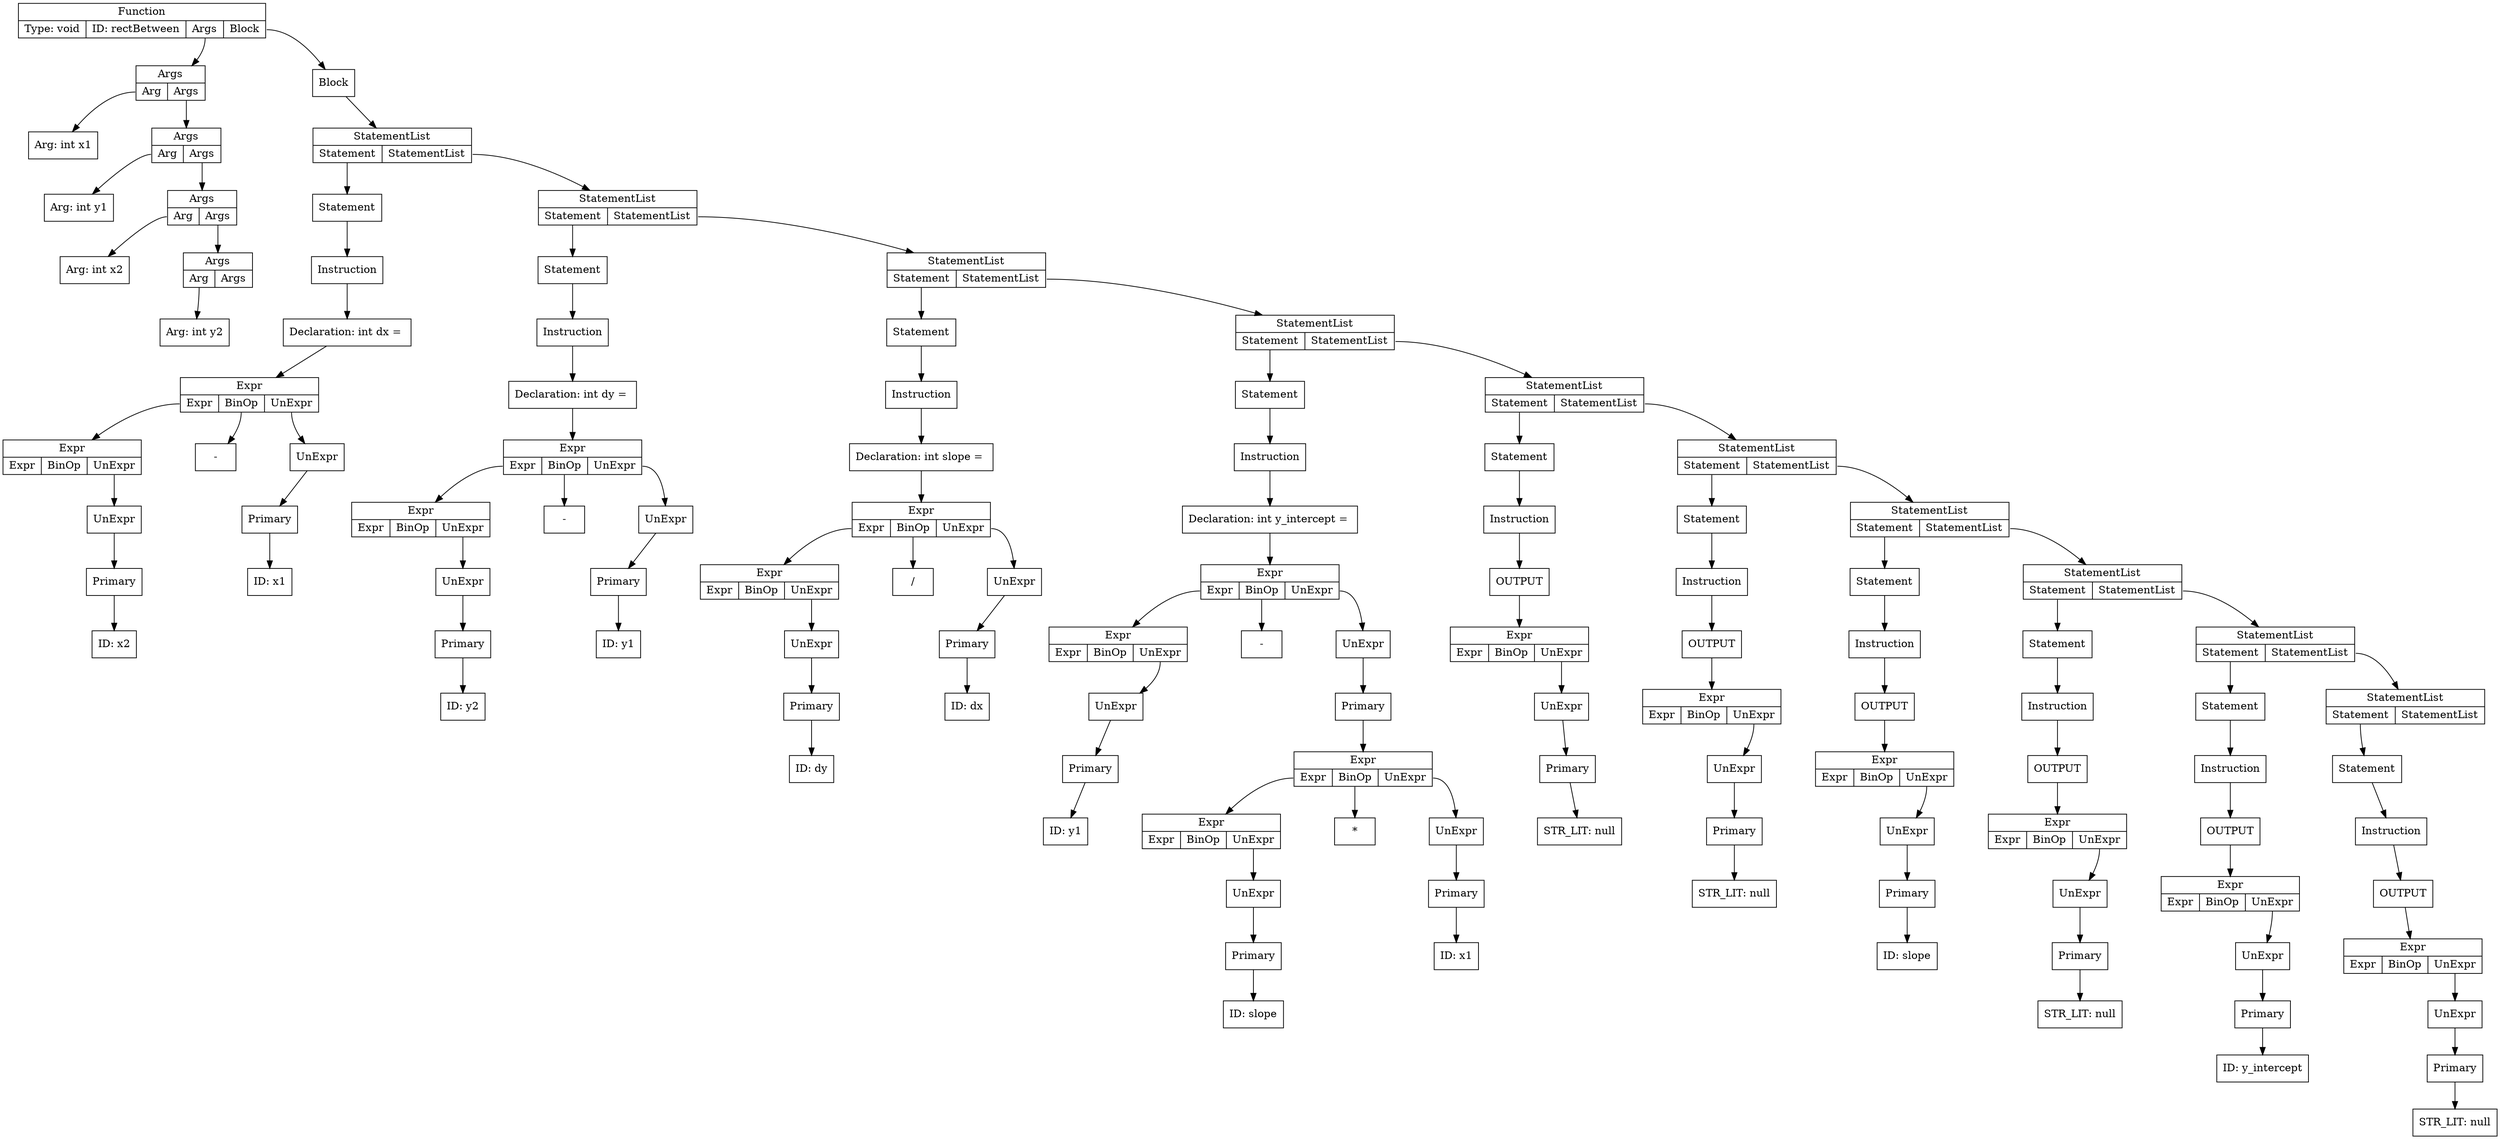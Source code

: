 digraph ccTree {
graph[nodesep="1"]
	node [shape=box]
	node [shape=box]
	n0 [label = "Arg: int x1"]
	n1 [label = "Arg: int y1"]
	n2 [label = "Arg: int x2"]
	n3 [label = "Arg: int y2"]
	n4 [label = "{Args | {<a>Arg | <as> Args}}", shape="record"]
	n4:a-> n3
	n5 [label = "{Args | {<a>Arg | <as> Args}}", shape="record"]
	n5:a-> n2
	n5:as-> n4
	n6 [label = "{Args | {<a>Arg | <as> Args}}", shape="record"]
	n6:a-> n1
	n6:as-> n5
	n7 [label = "{Args | {<a>Arg | <as> Args}}", shape="record"]
	n7:a-> n0
	n7:as-> n6
	n8 [label = "Primary"]
	n9 [label = "ID: x2"]
	n8-> n9
	n10 [label = "UnExpr"]
	n10-> n8
	n11 [label = "{Expr | {<e>Expr | <bo>BinOp | <ue>UnExpr}}", shape="record"]
	n11:ue-> n10
	n12 [label = "Primary"]
	n13 [label = "ID: x1"]
	n12-> n13
	n14 [label = "UnExpr"]
	n14-> n12
	n15 [label = "{Expr | {<e>Expr | <bo>BinOp | <ue>UnExpr}}", shape="record"]
	n15:e-> n11
	n16 [label = "-"]
	n15:bo-> n16
	n15:ue-> n14
	n17 [label = "Declaration: int dx = "]
	n17-> n15
	n18 [label = "Instruction"]
	n18-> n17
	n19 [label = "Statement"]
	n19-> n18
	n20 [label = "Primary"]
	n21 [label = "ID: y2"]
	n20-> n21
	n22 [label = "UnExpr"]
	n22-> n20
	n23 [label = "{Expr | {<e>Expr | <bo>BinOp | <ue>UnExpr}}", shape="record"]
	n23:ue-> n22
	n24 [label = "Primary"]
	n25 [label = "ID: y1"]
	n24-> n25
	n26 [label = "UnExpr"]
	n26-> n24
	n27 [label = "{Expr | {<e>Expr | <bo>BinOp | <ue>UnExpr}}", shape="record"]
	n27:e-> n23
	n28 [label = "-"]
	n27:bo-> n28
	n27:ue-> n26
	n29 [label = "Declaration: int dy = "]
	n29-> n27
	n30 [label = "Instruction"]
	n30-> n29
	n31 [label = "Statement"]
	n31-> n30
	n32 [label = "Primary"]
	n33 [label = "ID: dy"]
	n32-> n33
	n34 [label = "UnExpr"]
	n34-> n32
	n35 [label = "{Expr | {<e>Expr | <bo>BinOp | <ue>UnExpr}}", shape="record"]
	n35:ue-> n34
	n36 [label = "Primary"]
	n37 [label = "ID: dx"]
	n36-> n37
	n38 [label = "UnExpr"]
	n38-> n36
	n39 [label = "{Expr | {<e>Expr | <bo>BinOp | <ue>UnExpr}}", shape="record"]
	n39:e-> n35
	n40 [label = "/"]
	n39:bo-> n40
	n39:ue-> n38
	n41 [label = "Declaration: int slope = "]
	n41-> n39
	n42 [label = "Instruction"]
	n42-> n41
	n43 [label = "Statement"]
	n43-> n42
	n44 [label = "Primary"]
	n45 [label = "ID: y1"]
	n44-> n45
	n46 [label = "UnExpr"]
	n46-> n44
	n47 [label = "{Expr | {<e>Expr | <bo>BinOp | <ue>UnExpr}}", shape="record"]
	n47:ue-> n46
	n48 [label = "Primary"]
	n49 [label = "ID: slope"]
	n48-> n49
	n50 [label = "UnExpr"]
	n50-> n48
	n51 [label = "{Expr | {<e>Expr | <bo>BinOp | <ue>UnExpr}}", shape="record"]
	n51:ue-> n50
	n52 [label = "Primary"]
	n53 [label = "ID: x1"]
	n52-> n53
	n54 [label = "UnExpr"]
	n54-> n52
	n55 [label = "{Expr | {<e>Expr | <bo>BinOp | <ue>UnExpr}}", shape="record"]
	n55:e-> n51
	n56 [label = "*"]
	n55:bo-> n56
	n55:ue-> n54
	n57 [label = "Primary"]
	n57-> n55
	n58 [label = "UnExpr"]
	n58-> n57
	n59 [label = "{Expr | {<e>Expr | <bo>BinOp | <ue>UnExpr}}", shape="record"]
	n59:e-> n47
	n60 [label = "-"]
	n59:bo-> n60
	n59:ue-> n58
	n61 [label = "Declaration: int y_intercept = "]
	n61-> n59
	n62 [label = "Instruction"]
	n62-> n61
	n63 [label = "Statement"]
	n63-> n62
	n64 [label = "Primary"]
	n65 [label = "STR_LIT: null"]
	n64-> n65
	n66 [label = "UnExpr"]
	n66-> n64
	n67 [label = "{Expr | {<e>Expr | <bo>BinOp | <ue>UnExpr}}", shape="record"]
	n67:ue-> n66
	n68 [label = "Instruction"]
	n69 [label = "OUTPUT"]
	n68-> n69
	n69-> n67
	n70 [label = "Statement"]
	n70-> n68
	n71 [label = "Primary"]
	n72 [label = "STR_LIT: null"]
	n71-> n72
	n73 [label = "UnExpr"]
	n73-> n71
	n74 [label = "{Expr | {<e>Expr | <bo>BinOp | <ue>UnExpr}}", shape="record"]
	n74:ue-> n73
	n75 [label = "Instruction"]
	n76 [label = "OUTPUT"]
	n75-> n76
	n76-> n74
	n77 [label = "Statement"]
	n77-> n75
	n78 [label = "Primary"]
	n79 [label = "ID: slope"]
	n78-> n79
	n80 [label = "UnExpr"]
	n80-> n78
	n81 [label = "{Expr | {<e>Expr | <bo>BinOp | <ue>UnExpr}}", shape="record"]
	n81:ue-> n80
	n82 [label = "Instruction"]
	n83 [label = "OUTPUT"]
	n82-> n83
	n83-> n81
	n84 [label = "Statement"]
	n84-> n82
	n85 [label = "Primary"]
	n86 [label = "STR_LIT: null"]
	n85-> n86
	n87 [label = "UnExpr"]
	n87-> n85
	n88 [label = "{Expr | {<e>Expr | <bo>BinOp | <ue>UnExpr}}", shape="record"]
	n88:ue-> n87
	n89 [label = "Instruction"]
	n90 [label = "OUTPUT"]
	n89-> n90
	n90-> n88
	n91 [label = "Statement"]
	n91-> n89
	n92 [label = "Primary"]
	n93 [label = "ID: y_intercept"]
	n92-> n93
	n94 [label = "UnExpr"]
	n94-> n92
	n95 [label = "{Expr | {<e>Expr | <bo>BinOp | <ue>UnExpr}}", shape="record"]
	n95:ue-> n94
	n96 [label = "Instruction"]
	n97 [label = "OUTPUT"]
	n96-> n97
	n97-> n95
	n98 [label = "Statement"]
	n98-> n96
	n99 [label = "Primary"]
	n100 [label = "STR_LIT: null"]
	n99-> n100
	n101 [label = "UnExpr"]
	n101-> n99
	n102 [label = "{Expr | {<e>Expr | <bo>BinOp | <ue>UnExpr}}", shape="record"]
	n102:ue-> n101
	n103 [label = "Instruction"]
	n104 [label = "OUTPUT"]
	n103-> n104
	n104-> n102
	n105 [label = "Statement"]
	n105-> n103
	n106 [label = "{StatementList | {<s>Statement | <sl>StatementList}}", shape="record"]
	n106:s-> n105
	n107 [label = "{StatementList | {<s>Statement | <sl>StatementList}}", shape="record"]
	n107:s-> n98
	n107:sl-> n106
	n108 [label = "{StatementList | {<s>Statement | <sl>StatementList}}", shape="record"]
	n108:s-> n91
	n108:sl-> n107
	n109 [label = "{StatementList | {<s>Statement | <sl>StatementList}}", shape="record"]
	n109:s-> n84
	n109:sl-> n108
	n110 [label = "{StatementList | {<s>Statement | <sl>StatementList}}", shape="record"]
	n110:s-> n77
	n110:sl-> n109
	n111 [label = "{StatementList | {<s>Statement | <sl>StatementList}}", shape="record"]
	n111:s-> n70
	n111:sl-> n110
	n112 [label = "{StatementList | {<s>Statement | <sl>StatementList}}", shape="record"]
	n112:s-> n63
	n112:sl-> n111
	n113 [label = "{StatementList | {<s>Statement | <sl>StatementList}}", shape="record"]
	n113:s-> n43
	n113:sl-> n112
	n114 [label = "{StatementList | {<s>Statement | <sl>StatementList}}", shape="record"]
	n114:s-> n31
	n114:sl-> n113
	n115 [label = "{StatementList | {<s>Statement | <sl>StatementList}}", shape="record"]
	n115:s-> n19
	n115:sl-> n114
	n116 [label = "Block"]
	n116-> n115
	n117 [label = "{Function | {Type: void | ID: rectBetween | <a>Args | <b>Block}}", shape="record"]
	n117:a-> n7
	n117:b-> n116
}
